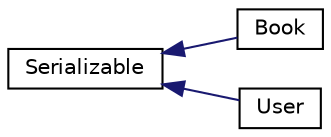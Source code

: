 digraph "Graphical Class Hierarchy"
{
  edge [fontname="Helvetica",fontsize="10",labelfontname="Helvetica",labelfontsize="10"];
  node [fontname="Helvetica",fontsize="10",shape=record];
  rankdir="LR";
  Node0 [label="Serializable",height=0.2,width=0.4,color="black", fillcolor="white", style="filled",URL="$d6/dcb/classSerializable.html"];
  Node0 -> Node1 [dir="back",color="midnightblue",fontsize="10",style="solid",fontname="Helvetica"];
  Node1 [label="Book",height=0.2,width=0.4,color="black", fillcolor="white", style="filled",URL="$db/d7c/classBook.html"];
  Node0 -> Node2 [dir="back",color="midnightblue",fontsize="10",style="solid",fontname="Helvetica"];
  Node2 [label="User",height=0.2,width=0.4,color="black", fillcolor="white", style="filled",URL="$d9/dc0/classUser.html"];
}
